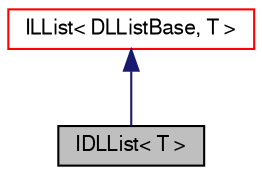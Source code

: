 digraph "IDLList&lt; T &gt;"
{
  bgcolor="transparent";
  edge [fontname="FreeSans",fontsize="10",labelfontname="FreeSans",labelfontsize="10"];
  node [fontname="FreeSans",fontsize="10",shape=record];
  Node236 [label="IDLList\< T \>",height=0.2,width=0.4,color="black", fillcolor="grey75", style="filled", fontcolor="black"];
  Node237 -> Node236 [dir="back",color="midnightblue",fontsize="10",style="solid",fontname="FreeSans"];
  Node237 [label="ILList\< DLListBase, T \>",height=0.2,width=0.4,color="red",URL="$a25758.html"];
}
